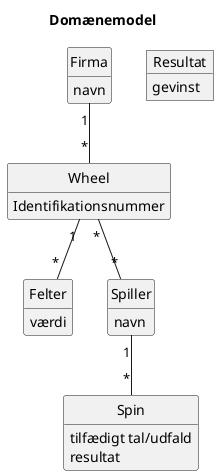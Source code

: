 @startuml
Title Domænemodel

hide circle
hide methods

class Wheel {
    Identifikationsnummer
}

class Felter {
    værdi
}

class Spin {
    tilfædigt tal/udfald
    resultat
}

object Resultat {
    gevinst
}

class Spiller {
    navn
}

class Firma {
    navn
}



Firma "1" -- "*" Wheel
Wheel "1" -- "*" Felter
Wheel "*" -- "*" Spiller
Spiller "1" -- "*" Spin



@enduml